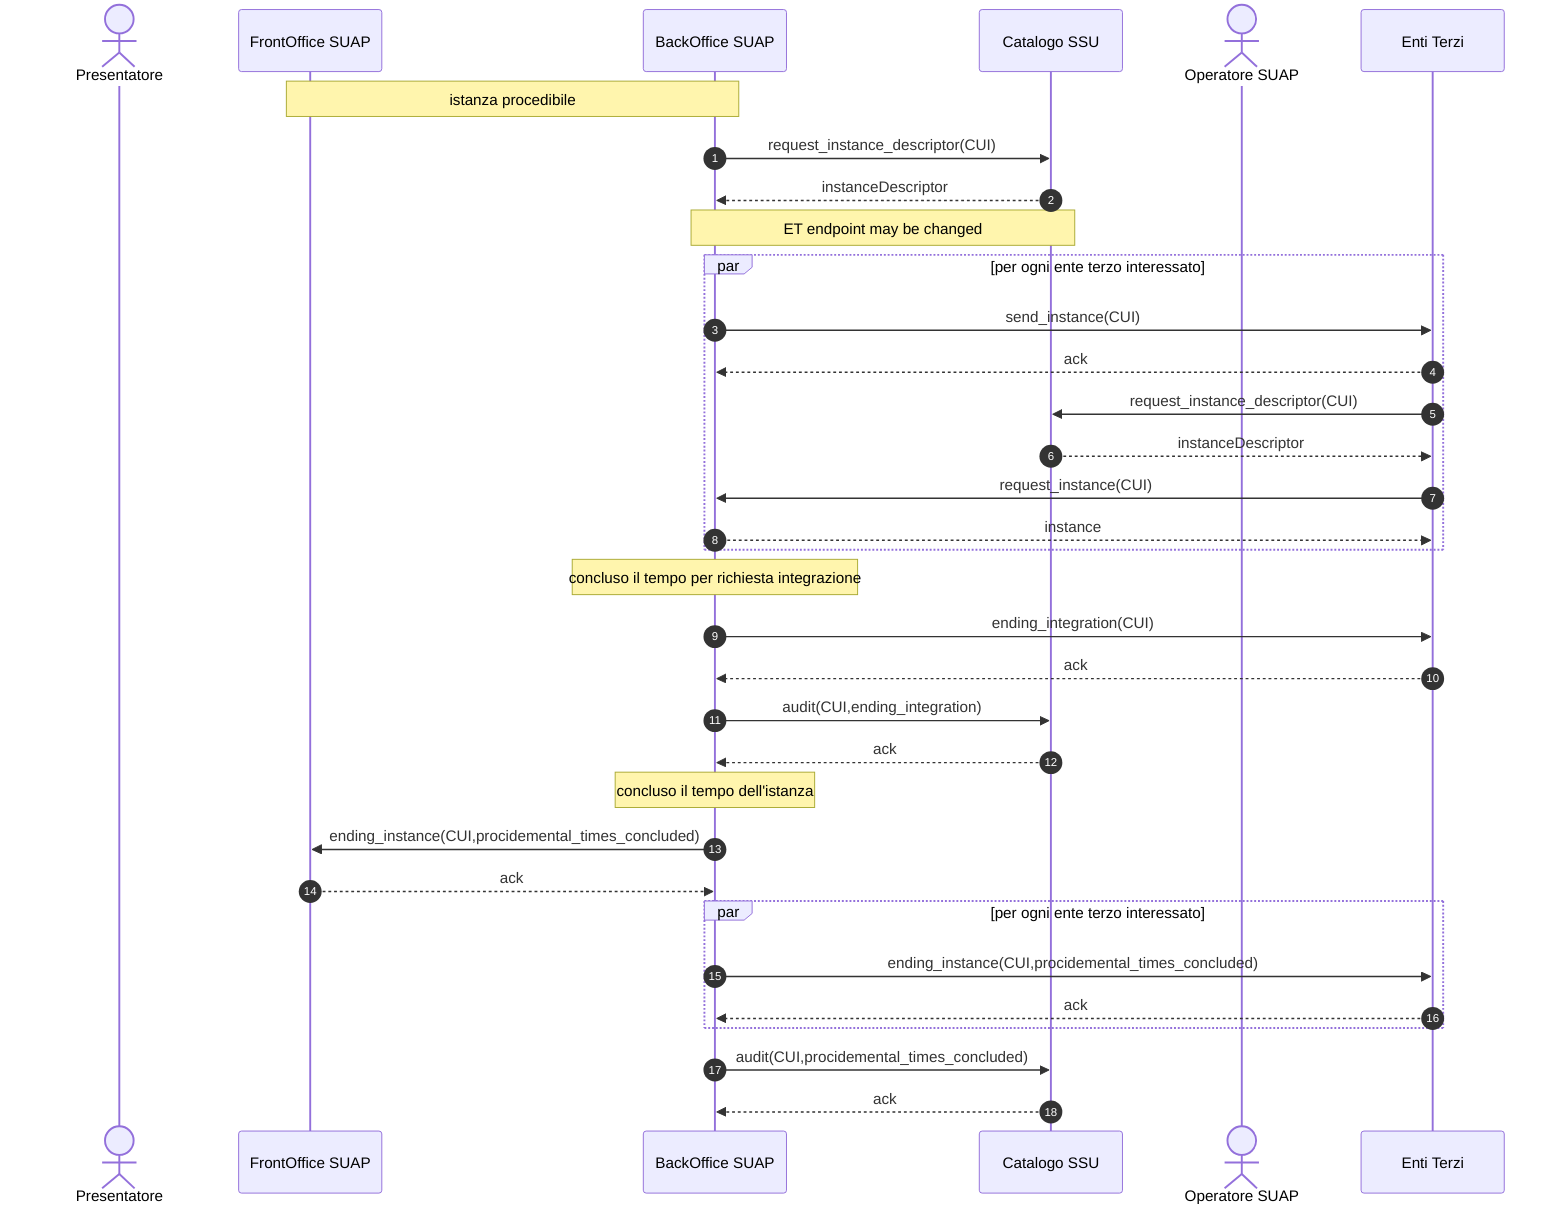 sequenceDiagram
    autonumber

    actor P as Presentatore    
    participant F as FrontOffice SUAP
    participant B as BackOffice SUAP   
    participant C as Catalogo SSU 
    actor O as Operatore SUAP    
    participant E as Enti Terzi    

    Note over F,B: istanza procedibile
    B ->> C: request_instance_descriptor(CUI)
    C -->> B: instanceDescriptor
    Note over C,B: ET endpoint may be changed
    
    par per ogni ente terzo interessato        
        B ->> E: send_instance(CUI)
        E -->> B: ack
        E ->> C: request_instance_descriptor(CUI)
        C -->> E: instanceDescriptor
        E ->> B: request_instance(CUI)
        B -->> E: instance
    end

    Note over B: concluso il tempo per richiesta integrazione
    B ->> E: ending_integration(CUI)
    E -->> B: ack
    B ->> C: audit(CUI,ending_integration)
    C -->> B: ack
    
    Note over B: concluso il tempo dell'istanza 
    B ->> F: ending_instance(CUI,procidemental_times_concluded)
    F -->> B: ack            
    par per ogni ente terzo interessato
        B ->> E: ending_instance(CUI,procidemental_times_concluded)
        E -->> B: ack
    end
    B ->> C: audit(CUI,procidemental_times_concluded)
    C -->> B: ack